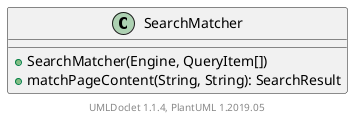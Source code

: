 @startuml

    class SearchMatcher [[SearchMatcher.html]] {
        +SearchMatcher(Engine, QueryItem[])
        +matchPageContent(String, String): SearchResult
    }


    center footer UMLDoclet 1.1.4, PlantUML 1.2019.05
@enduml
